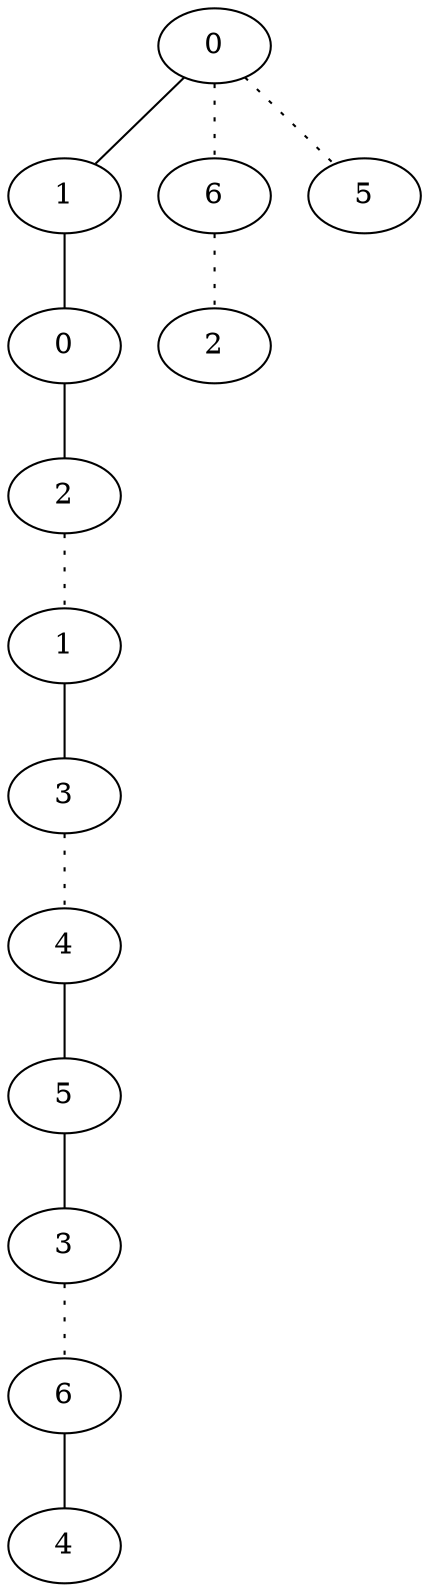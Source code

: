graph {
a0[label=0];
a1[label=1];
a2[label=0];
a3[label=2];
a4[label=1];
a5[label=3];
a6[label=4];
a7[label=5];
a8[label=3];
a9[label=6];
a10[label=4];
a11[label=6];
a12[label=2];
a13[label=5];
a0 -- a1;
a0 -- a11 [style=dotted];
a0 -- a13 [style=dotted];
a1 -- a2;
a2 -- a3;
a3 -- a4 [style=dotted];
a4 -- a5;
a5 -- a6 [style=dotted];
a6 -- a7;
a7 -- a8;
a8 -- a9 [style=dotted];
a9 -- a10;
a11 -- a12 [style=dotted];
}
